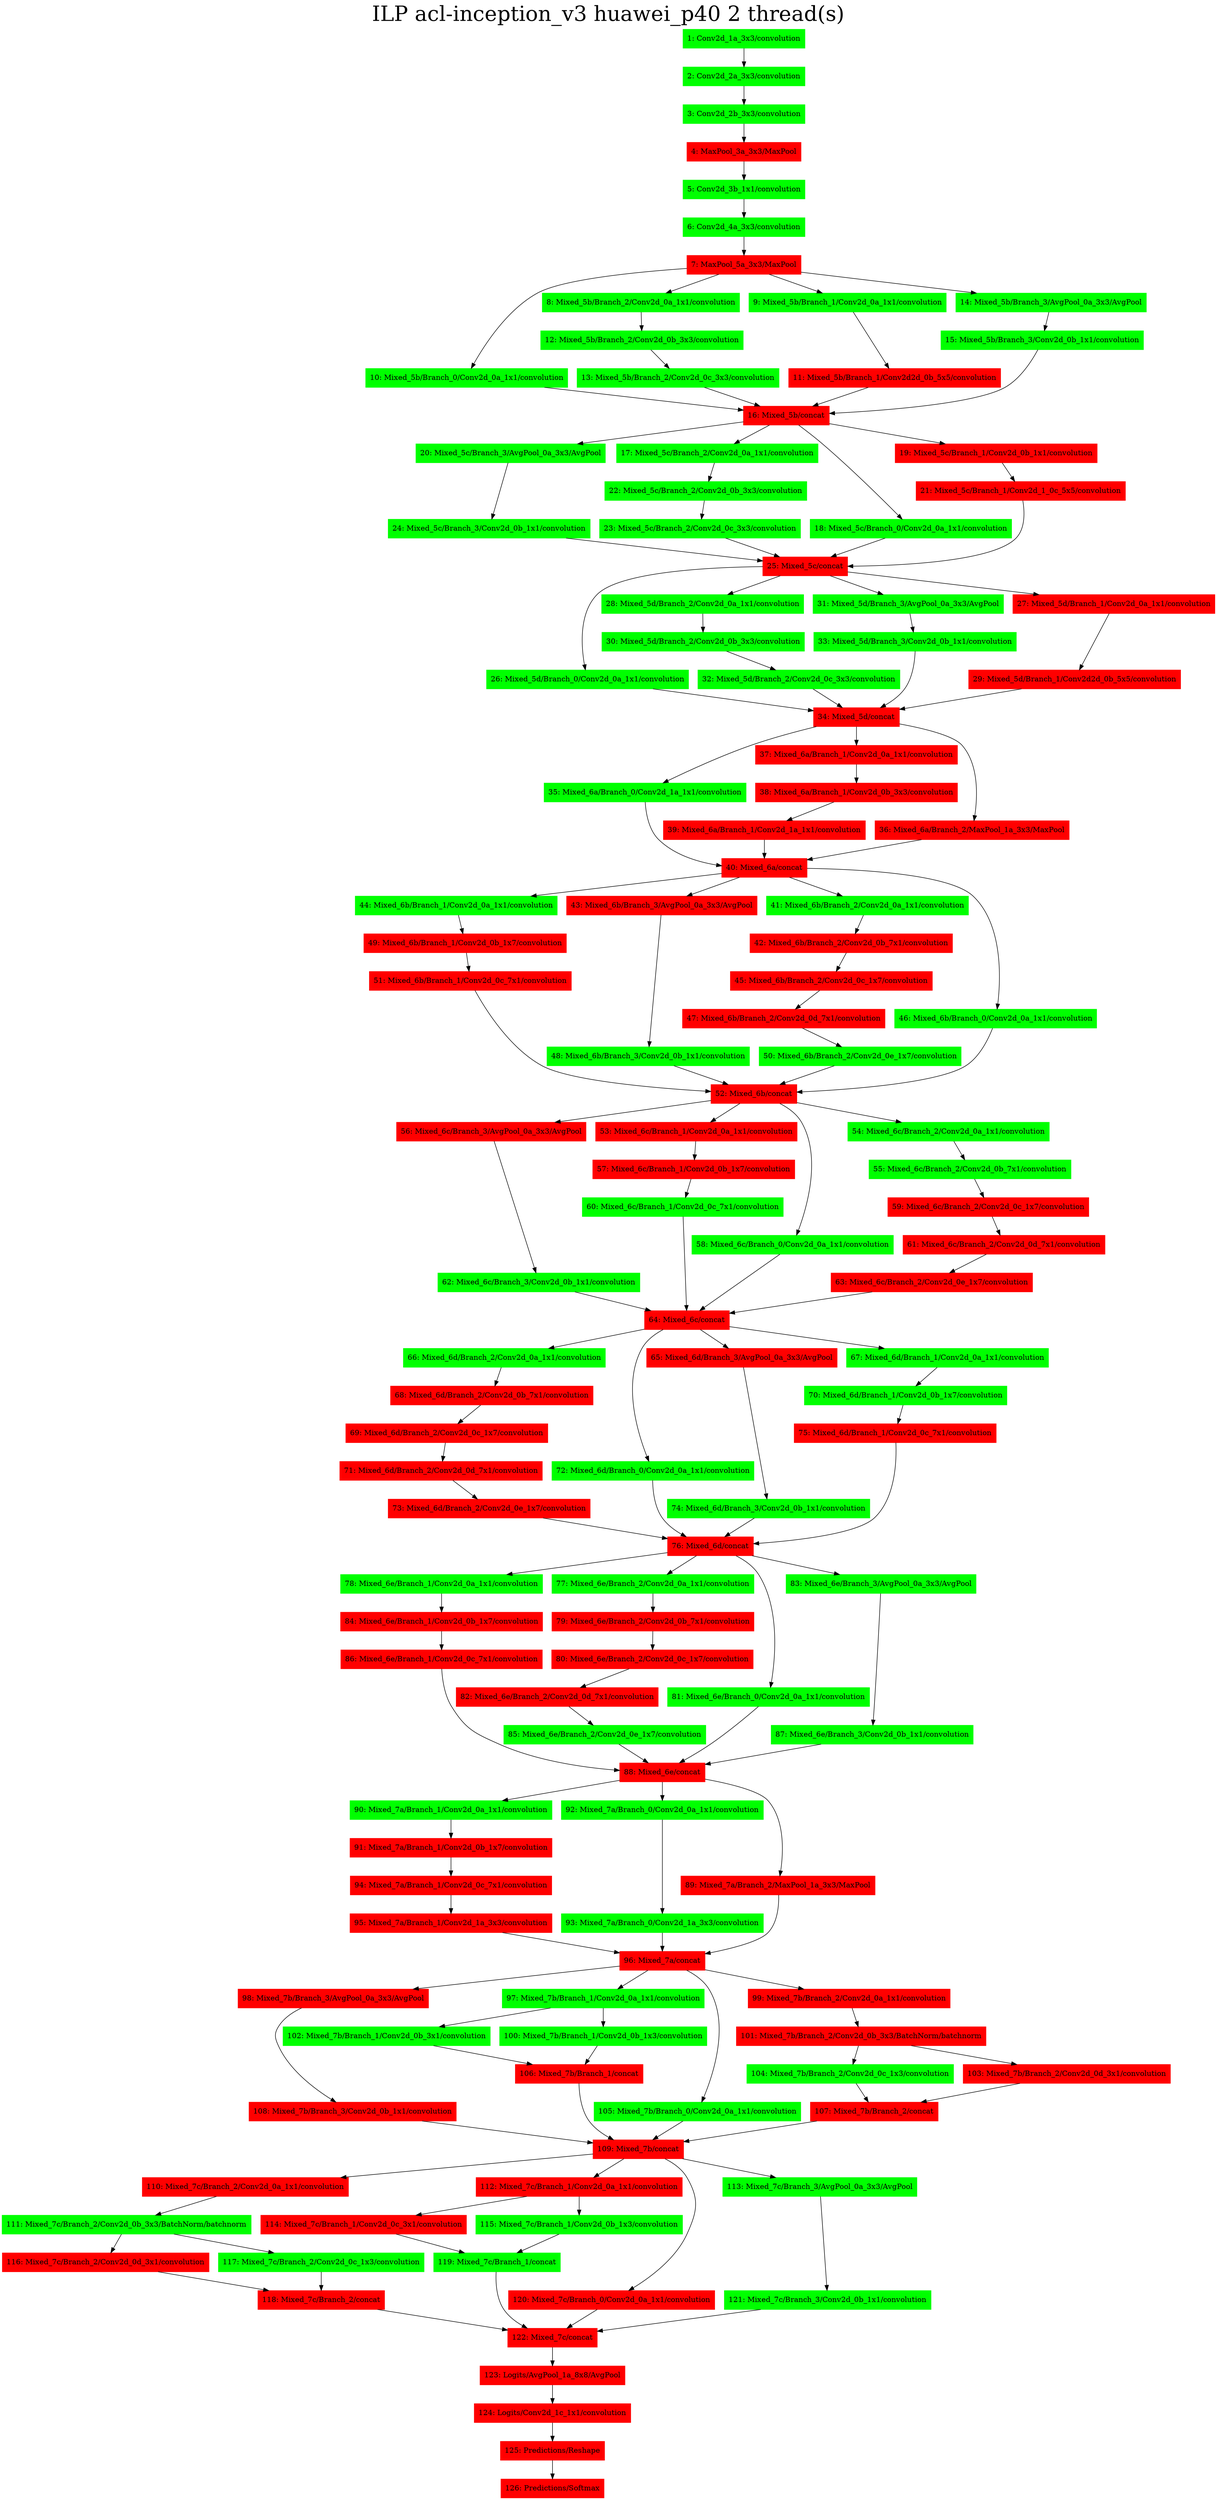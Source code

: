 digraph G {
label     = "ILP acl-inception_v3 huawei_p40 2 thread(s)"
    labelloc  =  t // t: Place the graph's title on top.
    fontsize  = 40 // Make title stand out by giving a large font size
    fontcolor = black"1: Conv2d_1a_3x3/convolution"->"2: Conv2d_2a_3x3/convolution";
"1: Conv2d_1a_3x3/convolution" [shape=box,style=filled,color=green];
"2: Conv2d_2a_3x3/convolution"->"3: Conv2d_2b_3x3/convolution";
"2: Conv2d_2a_3x3/convolution" [shape=box,style=filled,color=green];
"3: Conv2d_2b_3x3/convolution"->"4: MaxPool_3a_3x3/MaxPool";
"3: Conv2d_2b_3x3/convolution" [shape=box,style=filled,color=green];
"4: MaxPool_3a_3x3/MaxPool"->"5: Conv2d_3b_1x1/convolution";
"4: MaxPool_3a_3x3/MaxPool" [shape=box,style=filled,color=red];
"5: Conv2d_3b_1x1/convolution"->"6: Conv2d_4a_3x3/convolution";
"5: Conv2d_3b_1x1/convolution" [shape=box,style=filled,color=green];
"6: Conv2d_4a_3x3/convolution"->"7: MaxPool_5a_3x3/MaxPool";
"6: Conv2d_4a_3x3/convolution" [shape=box,style=filled,color=green];
"7: MaxPool_5a_3x3/MaxPool"->"10: Mixed_5b/Branch_0/Conv2d_0a_1x1/convolution";
"7: MaxPool_5a_3x3/MaxPool"->"8: Mixed_5b/Branch_2/Conv2d_0a_1x1/convolution";
"7: MaxPool_5a_3x3/MaxPool"->"9: Mixed_5b/Branch_1/Conv2d_0a_1x1/convolution";
"7: MaxPool_5a_3x3/MaxPool"->"14: Mixed_5b/Branch_3/AvgPool_0a_3x3/AvgPool";
"7: MaxPool_5a_3x3/MaxPool" [shape=box,style=filled,color=red];
"10: Mixed_5b/Branch_0/Conv2d_0a_1x1/convolution"->"16: Mixed_5b/concat";
"10: Mixed_5b/Branch_0/Conv2d_0a_1x1/convolution" [shape=box,style=filled,color=green];
"9: Mixed_5b/Branch_1/Conv2d_0a_1x1/convolution"->"11: Mixed_5b/Branch_1/Conv2d2d_0b_5x5/convolution";
"9: Mixed_5b/Branch_1/Conv2d_0a_1x1/convolution" [shape=box,style=filled,color=green];
"11: Mixed_5b/Branch_1/Conv2d2d_0b_5x5/convolution"->"16: Mixed_5b/concat";
"11: Mixed_5b/Branch_1/Conv2d2d_0b_5x5/convolution" [shape=box,style=filled,color=red];
"8: Mixed_5b/Branch_2/Conv2d_0a_1x1/convolution"->"12: Mixed_5b/Branch_2/Conv2d_0b_3x3/convolution";
"8: Mixed_5b/Branch_2/Conv2d_0a_1x1/convolution" [shape=box,style=filled,color=green];
"12: Mixed_5b/Branch_2/Conv2d_0b_3x3/convolution"->"13: Mixed_5b/Branch_2/Conv2d_0c_3x3/convolution";
"12: Mixed_5b/Branch_2/Conv2d_0b_3x3/convolution" [shape=box,style=filled,color=green];
"13: Mixed_5b/Branch_2/Conv2d_0c_3x3/convolution"->"16: Mixed_5b/concat";
"13: Mixed_5b/Branch_2/Conv2d_0c_3x3/convolution" [shape=box,style=filled,color=green];
"14: Mixed_5b/Branch_3/AvgPool_0a_3x3/AvgPool"->"15: Mixed_5b/Branch_3/Conv2d_0b_1x1/convolution";
"14: Mixed_5b/Branch_3/AvgPool_0a_3x3/AvgPool" [shape=box,style=filled,color=green];
"15: Mixed_5b/Branch_3/Conv2d_0b_1x1/convolution"->"16: Mixed_5b/concat";
"15: Mixed_5b/Branch_3/Conv2d_0b_1x1/convolution" [shape=box,style=filled,color=green];
"16: Mixed_5b/concat"->"20: Mixed_5c/Branch_3/AvgPool_0a_3x3/AvgPool";
"16: Mixed_5b/concat"->"17: Mixed_5c/Branch_2/Conv2d_0a_1x1/convolution";
"16: Mixed_5b/concat"->"18: Mixed_5c/Branch_0/Conv2d_0a_1x1/convolution";
"16: Mixed_5b/concat"->"19: Mixed_5c/Branch_1/Conv2d_0b_1x1/convolution";
"16: Mixed_5b/concat" [shape=box,style=filled,color=red];
"18: Mixed_5c/Branch_0/Conv2d_0a_1x1/convolution"->"25: Mixed_5c/concat";
"18: Mixed_5c/Branch_0/Conv2d_0a_1x1/convolution" [shape=box,style=filled,color=green];
"19: Mixed_5c/Branch_1/Conv2d_0b_1x1/convolution"->"21: Mixed_5c/Branch_1/Conv2d_1_0c_5x5/convolution";
"19: Mixed_5c/Branch_1/Conv2d_0b_1x1/convolution" [shape=box,style=filled,color=red];
"21: Mixed_5c/Branch_1/Conv2d_1_0c_5x5/convolution"->"25: Mixed_5c/concat";
"21: Mixed_5c/Branch_1/Conv2d_1_0c_5x5/convolution" [shape=box,style=filled,color=red];
"17: Mixed_5c/Branch_2/Conv2d_0a_1x1/convolution"->"22: Mixed_5c/Branch_2/Conv2d_0b_3x3/convolution";
"17: Mixed_5c/Branch_2/Conv2d_0a_1x1/convolution" [shape=box,style=filled,color=green];
"22: Mixed_5c/Branch_2/Conv2d_0b_3x3/convolution"->"23: Mixed_5c/Branch_2/Conv2d_0c_3x3/convolution";
"22: Mixed_5c/Branch_2/Conv2d_0b_3x3/convolution" [shape=box,style=filled,color=green];
"23: Mixed_5c/Branch_2/Conv2d_0c_3x3/convolution"->"25: Mixed_5c/concat";
"23: Mixed_5c/Branch_2/Conv2d_0c_3x3/convolution" [shape=box,style=filled,color=green];
"20: Mixed_5c/Branch_3/AvgPool_0a_3x3/AvgPool"->"24: Mixed_5c/Branch_3/Conv2d_0b_1x1/convolution";
"20: Mixed_5c/Branch_3/AvgPool_0a_3x3/AvgPool" [shape=box,style=filled,color=green];
"24: Mixed_5c/Branch_3/Conv2d_0b_1x1/convolution"->"25: Mixed_5c/concat";
"24: Mixed_5c/Branch_3/Conv2d_0b_1x1/convolution" [shape=box,style=filled,color=green];
"25: Mixed_5c/concat"->"26: Mixed_5d/Branch_0/Conv2d_0a_1x1/convolution";
"25: Mixed_5c/concat"->"28: Mixed_5d/Branch_2/Conv2d_0a_1x1/convolution";
"25: Mixed_5c/concat"->"31: Mixed_5d/Branch_3/AvgPool_0a_3x3/AvgPool";
"25: Mixed_5c/concat"->"27: Mixed_5d/Branch_1/Conv2d_0a_1x1/convolution";
"25: Mixed_5c/concat" [shape=box,style=filled,color=red];
"26: Mixed_5d/Branch_0/Conv2d_0a_1x1/convolution"->"34: Mixed_5d/concat";
"26: Mixed_5d/Branch_0/Conv2d_0a_1x1/convolution" [shape=box,style=filled,color=green];
"27: Mixed_5d/Branch_1/Conv2d_0a_1x1/convolution"->"29: Mixed_5d/Branch_1/Conv2d2d_0b_5x5/convolution";
"27: Mixed_5d/Branch_1/Conv2d_0a_1x1/convolution" [shape=box,style=filled,color=red];
"29: Mixed_5d/Branch_1/Conv2d2d_0b_5x5/convolution"->"34: Mixed_5d/concat";
"29: Mixed_5d/Branch_1/Conv2d2d_0b_5x5/convolution" [shape=box,style=filled,color=red];
"28: Mixed_5d/Branch_2/Conv2d_0a_1x1/convolution"->"30: Mixed_5d/Branch_2/Conv2d_0b_3x3/convolution";
"28: Mixed_5d/Branch_2/Conv2d_0a_1x1/convolution" [shape=box,style=filled,color=green];
"30: Mixed_5d/Branch_2/Conv2d_0b_3x3/convolution"->"32: Mixed_5d/Branch_2/Conv2d_0c_3x3/convolution";
"30: Mixed_5d/Branch_2/Conv2d_0b_3x3/convolution" [shape=box,style=filled,color=green];
"32: Mixed_5d/Branch_2/Conv2d_0c_3x3/convolution"->"34: Mixed_5d/concat";
"32: Mixed_5d/Branch_2/Conv2d_0c_3x3/convolution" [shape=box,style=filled,color=green];
"31: Mixed_5d/Branch_3/AvgPool_0a_3x3/AvgPool"->"33: Mixed_5d/Branch_3/Conv2d_0b_1x1/convolution";
"31: Mixed_5d/Branch_3/AvgPool_0a_3x3/AvgPool" [shape=box,style=filled,color=green];
"33: Mixed_5d/Branch_3/Conv2d_0b_1x1/convolution"->"34: Mixed_5d/concat";
"33: Mixed_5d/Branch_3/Conv2d_0b_1x1/convolution" [shape=box,style=filled,color=green];
"34: Mixed_5d/concat"->"35: Mixed_6a/Branch_0/Conv2d_1a_1x1/convolution";
"34: Mixed_5d/concat"->"37: Mixed_6a/Branch_1/Conv2d_0a_1x1/convolution";
"34: Mixed_5d/concat"->"36: Mixed_6a/Branch_2/MaxPool_1a_3x3/MaxPool";
"34: Mixed_5d/concat" [shape=box,style=filled,color=red];
"35: Mixed_6a/Branch_0/Conv2d_1a_1x1/convolution"->"40: Mixed_6a/concat";
"35: Mixed_6a/Branch_0/Conv2d_1a_1x1/convolution" [shape=box,style=filled,color=green];
"37: Mixed_6a/Branch_1/Conv2d_0a_1x1/convolution"->"38: Mixed_6a/Branch_1/Conv2d_0b_3x3/convolution";
"37: Mixed_6a/Branch_1/Conv2d_0a_1x1/convolution" [shape=box,style=filled,color=red];
"38: Mixed_6a/Branch_1/Conv2d_0b_3x3/convolution"->"39: Mixed_6a/Branch_1/Conv2d_1a_1x1/convolution";
"38: Mixed_6a/Branch_1/Conv2d_0b_3x3/convolution" [shape=box,style=filled,color=red];
"39: Mixed_6a/Branch_1/Conv2d_1a_1x1/convolution"->"40: Mixed_6a/concat";
"39: Mixed_6a/Branch_1/Conv2d_1a_1x1/convolution" [shape=box,style=filled,color=red];
"36: Mixed_6a/Branch_2/MaxPool_1a_3x3/MaxPool"->"40: Mixed_6a/concat";
"36: Mixed_6a/Branch_2/MaxPool_1a_3x3/MaxPool" [shape=box,style=filled,color=red];
"40: Mixed_6a/concat"->"44: Mixed_6b/Branch_1/Conv2d_0a_1x1/convolution";
"40: Mixed_6a/concat"->"43: Mixed_6b/Branch_3/AvgPool_0a_3x3/AvgPool";
"40: Mixed_6a/concat"->"41: Mixed_6b/Branch_2/Conv2d_0a_1x1/convolution";
"40: Mixed_6a/concat"->"46: Mixed_6b/Branch_0/Conv2d_0a_1x1/convolution";
"40: Mixed_6a/concat" [shape=box,style=filled,color=red];
"46: Mixed_6b/Branch_0/Conv2d_0a_1x1/convolution"->"52: Mixed_6b/concat";
"46: Mixed_6b/Branch_0/Conv2d_0a_1x1/convolution" [shape=box,style=filled,color=green];
"44: Mixed_6b/Branch_1/Conv2d_0a_1x1/convolution"->"49: Mixed_6b/Branch_1/Conv2d_0b_1x7/convolution";
"44: Mixed_6b/Branch_1/Conv2d_0a_1x1/convolution" [shape=box,style=filled,color=green];
"49: Mixed_6b/Branch_1/Conv2d_0b_1x7/convolution"->"51: Mixed_6b/Branch_1/Conv2d_0c_7x1/convolution";
"49: Mixed_6b/Branch_1/Conv2d_0b_1x7/convolution" [shape=box,style=filled,color=red];
"51: Mixed_6b/Branch_1/Conv2d_0c_7x1/convolution"->"52: Mixed_6b/concat";
"51: Mixed_6b/Branch_1/Conv2d_0c_7x1/convolution" [shape=box,style=filled,color=red];
"41: Mixed_6b/Branch_2/Conv2d_0a_1x1/convolution"->"42: Mixed_6b/Branch_2/Conv2d_0b_7x1/convolution";
"41: Mixed_6b/Branch_2/Conv2d_0a_1x1/convolution" [shape=box,style=filled,color=green];
"42: Mixed_6b/Branch_2/Conv2d_0b_7x1/convolution"->"45: Mixed_6b/Branch_2/Conv2d_0c_1x7/convolution";
"42: Mixed_6b/Branch_2/Conv2d_0b_7x1/convolution" [shape=box,style=filled,color=red];
"45: Mixed_6b/Branch_2/Conv2d_0c_1x7/convolution"->"47: Mixed_6b/Branch_2/Conv2d_0d_7x1/convolution";
"45: Mixed_6b/Branch_2/Conv2d_0c_1x7/convolution" [shape=box,style=filled,color=red];
"47: Mixed_6b/Branch_2/Conv2d_0d_7x1/convolution"->"50: Mixed_6b/Branch_2/Conv2d_0e_1x7/convolution";
"47: Mixed_6b/Branch_2/Conv2d_0d_7x1/convolution" [shape=box,style=filled,color=red];
"50: Mixed_6b/Branch_2/Conv2d_0e_1x7/convolution"->"52: Mixed_6b/concat";
"50: Mixed_6b/Branch_2/Conv2d_0e_1x7/convolution" [shape=box,style=filled,color=green];
"43: Mixed_6b/Branch_3/AvgPool_0a_3x3/AvgPool"->"48: Mixed_6b/Branch_3/Conv2d_0b_1x1/convolution";
"43: Mixed_6b/Branch_3/AvgPool_0a_3x3/AvgPool" [shape=box,style=filled,color=red];
"48: Mixed_6b/Branch_3/Conv2d_0b_1x1/convolution"->"52: Mixed_6b/concat";
"48: Mixed_6b/Branch_3/Conv2d_0b_1x1/convolution" [shape=box,style=filled,color=green];
"52: Mixed_6b/concat"->"56: Mixed_6c/Branch_3/AvgPool_0a_3x3/AvgPool";
"52: Mixed_6b/concat"->"53: Mixed_6c/Branch_1/Conv2d_0a_1x1/convolution";
"52: Mixed_6b/concat"->"58: Mixed_6c/Branch_0/Conv2d_0a_1x1/convolution";
"52: Mixed_6b/concat"->"54: Mixed_6c/Branch_2/Conv2d_0a_1x1/convolution";
"52: Mixed_6b/concat" [shape=box,style=filled,color=red];
"58: Mixed_6c/Branch_0/Conv2d_0a_1x1/convolution"->"64: Mixed_6c/concat";
"58: Mixed_6c/Branch_0/Conv2d_0a_1x1/convolution" [shape=box,style=filled,color=green];
"53: Mixed_6c/Branch_1/Conv2d_0a_1x1/convolution"->"57: Mixed_6c/Branch_1/Conv2d_0b_1x7/convolution";
"53: Mixed_6c/Branch_1/Conv2d_0a_1x1/convolution" [shape=box,style=filled,color=red];
"57: Mixed_6c/Branch_1/Conv2d_0b_1x7/convolution"->"60: Mixed_6c/Branch_1/Conv2d_0c_7x1/convolution";
"57: Mixed_6c/Branch_1/Conv2d_0b_1x7/convolution" [shape=box,style=filled,color=red];
"60: Mixed_6c/Branch_1/Conv2d_0c_7x1/convolution"->"64: Mixed_6c/concat";
"60: Mixed_6c/Branch_1/Conv2d_0c_7x1/convolution" [shape=box,style=filled,color=green];
"54: Mixed_6c/Branch_2/Conv2d_0a_1x1/convolution"->"55: Mixed_6c/Branch_2/Conv2d_0b_7x1/convolution";
"54: Mixed_6c/Branch_2/Conv2d_0a_1x1/convolution" [shape=box,style=filled,color=green];
"55: Mixed_6c/Branch_2/Conv2d_0b_7x1/convolution"->"59: Mixed_6c/Branch_2/Conv2d_0c_1x7/convolution";
"55: Mixed_6c/Branch_2/Conv2d_0b_7x1/convolution" [shape=box,style=filled,color=green];
"59: Mixed_6c/Branch_2/Conv2d_0c_1x7/convolution"->"61: Mixed_6c/Branch_2/Conv2d_0d_7x1/convolution";
"59: Mixed_6c/Branch_2/Conv2d_0c_1x7/convolution" [shape=box,style=filled,color=red];
"61: Mixed_6c/Branch_2/Conv2d_0d_7x1/convolution"->"63: Mixed_6c/Branch_2/Conv2d_0e_1x7/convolution";
"61: Mixed_6c/Branch_2/Conv2d_0d_7x1/convolution" [shape=box,style=filled,color=red];
"63: Mixed_6c/Branch_2/Conv2d_0e_1x7/convolution"->"64: Mixed_6c/concat";
"63: Mixed_6c/Branch_2/Conv2d_0e_1x7/convolution" [shape=box,style=filled,color=red];
"56: Mixed_6c/Branch_3/AvgPool_0a_3x3/AvgPool"->"62: Mixed_6c/Branch_3/Conv2d_0b_1x1/convolution";
"56: Mixed_6c/Branch_3/AvgPool_0a_3x3/AvgPool" [shape=box,style=filled,color=red];
"62: Mixed_6c/Branch_3/Conv2d_0b_1x1/convolution"->"64: Mixed_6c/concat";
"62: Mixed_6c/Branch_3/Conv2d_0b_1x1/convolution" [shape=box,style=filled,color=green];
"64: Mixed_6c/concat"->"66: Mixed_6d/Branch_2/Conv2d_0a_1x1/convolution";
"64: Mixed_6c/concat"->"72: Mixed_6d/Branch_0/Conv2d_0a_1x1/convolution";
"64: Mixed_6c/concat"->"65: Mixed_6d/Branch_3/AvgPool_0a_3x3/AvgPool";
"64: Mixed_6c/concat"->"67: Mixed_6d/Branch_1/Conv2d_0a_1x1/convolution";
"64: Mixed_6c/concat" [shape=box,style=filled,color=red];
"72: Mixed_6d/Branch_0/Conv2d_0a_1x1/convolution"->"76: Mixed_6d/concat";
"72: Mixed_6d/Branch_0/Conv2d_0a_1x1/convolution" [shape=box,style=filled,color=green];
"67: Mixed_6d/Branch_1/Conv2d_0a_1x1/convolution"->"70: Mixed_6d/Branch_1/Conv2d_0b_1x7/convolution";
"67: Mixed_6d/Branch_1/Conv2d_0a_1x1/convolution" [shape=box,style=filled,color=green];
"70: Mixed_6d/Branch_1/Conv2d_0b_1x7/convolution"->"75: Mixed_6d/Branch_1/Conv2d_0c_7x1/convolution";
"70: Mixed_6d/Branch_1/Conv2d_0b_1x7/convolution" [shape=box,style=filled,color=green];
"75: Mixed_6d/Branch_1/Conv2d_0c_7x1/convolution"->"76: Mixed_6d/concat";
"75: Mixed_6d/Branch_1/Conv2d_0c_7x1/convolution" [shape=box,style=filled,color=red];
"66: Mixed_6d/Branch_2/Conv2d_0a_1x1/convolution"->"68: Mixed_6d/Branch_2/Conv2d_0b_7x1/convolution";
"66: Mixed_6d/Branch_2/Conv2d_0a_1x1/convolution" [shape=box,style=filled,color=green];
"68: Mixed_6d/Branch_2/Conv2d_0b_7x1/convolution"->"69: Mixed_6d/Branch_2/Conv2d_0c_1x7/convolution";
"68: Mixed_6d/Branch_2/Conv2d_0b_7x1/convolution" [shape=box,style=filled,color=red];
"69: Mixed_6d/Branch_2/Conv2d_0c_1x7/convolution"->"71: Mixed_6d/Branch_2/Conv2d_0d_7x1/convolution";
"69: Mixed_6d/Branch_2/Conv2d_0c_1x7/convolution" [shape=box,style=filled,color=red];
"71: Mixed_6d/Branch_2/Conv2d_0d_7x1/convolution"->"73: Mixed_6d/Branch_2/Conv2d_0e_1x7/convolution";
"71: Mixed_6d/Branch_2/Conv2d_0d_7x1/convolution" [shape=box,style=filled,color=red];
"73: Mixed_6d/Branch_2/Conv2d_0e_1x7/convolution"->"76: Mixed_6d/concat";
"73: Mixed_6d/Branch_2/Conv2d_0e_1x7/convolution" [shape=box,style=filled,color=red];
"65: Mixed_6d/Branch_3/AvgPool_0a_3x3/AvgPool"->"74: Mixed_6d/Branch_3/Conv2d_0b_1x1/convolution";
"65: Mixed_6d/Branch_3/AvgPool_0a_3x3/AvgPool" [shape=box,style=filled,color=red];
"74: Mixed_6d/Branch_3/Conv2d_0b_1x1/convolution"->"76: Mixed_6d/concat";
"74: Mixed_6d/Branch_3/Conv2d_0b_1x1/convolution" [shape=box,style=filled,color=green];
"76: Mixed_6d/concat"->"78: Mixed_6e/Branch_1/Conv2d_0a_1x1/convolution";
"76: Mixed_6d/concat"->"77: Mixed_6e/Branch_2/Conv2d_0a_1x1/convolution";
"76: Mixed_6d/concat"->"81: Mixed_6e/Branch_0/Conv2d_0a_1x1/convolution";
"76: Mixed_6d/concat"->"83: Mixed_6e/Branch_3/AvgPool_0a_3x3/AvgPool";
"76: Mixed_6d/concat" [shape=box,style=filled,color=red];
"81: Mixed_6e/Branch_0/Conv2d_0a_1x1/convolution"->"88: Mixed_6e/concat";
"81: Mixed_6e/Branch_0/Conv2d_0a_1x1/convolution" [shape=box,style=filled,color=green];
"78: Mixed_6e/Branch_1/Conv2d_0a_1x1/convolution"->"84: Mixed_6e/Branch_1/Conv2d_0b_1x7/convolution";
"78: Mixed_6e/Branch_1/Conv2d_0a_1x1/convolution" [shape=box,style=filled,color=green];
"84: Mixed_6e/Branch_1/Conv2d_0b_1x7/convolution"->"86: Mixed_6e/Branch_1/Conv2d_0c_7x1/convolution";
"84: Mixed_6e/Branch_1/Conv2d_0b_1x7/convolution" [shape=box,style=filled,color=red];
"86: Mixed_6e/Branch_1/Conv2d_0c_7x1/convolution"->"88: Mixed_6e/concat";
"86: Mixed_6e/Branch_1/Conv2d_0c_7x1/convolution" [shape=box,style=filled,color=red];
"77: Mixed_6e/Branch_2/Conv2d_0a_1x1/convolution"->"79: Mixed_6e/Branch_2/Conv2d_0b_7x1/convolution";
"77: Mixed_6e/Branch_2/Conv2d_0a_1x1/convolution" [shape=box,style=filled,color=green];
"79: Mixed_6e/Branch_2/Conv2d_0b_7x1/convolution"->"80: Mixed_6e/Branch_2/Conv2d_0c_1x7/convolution";
"79: Mixed_6e/Branch_2/Conv2d_0b_7x1/convolution" [shape=box,style=filled,color=red];
"80: Mixed_6e/Branch_2/Conv2d_0c_1x7/convolution"->"82: Mixed_6e/Branch_2/Conv2d_0d_7x1/convolution";
"80: Mixed_6e/Branch_2/Conv2d_0c_1x7/convolution" [shape=box,style=filled,color=red];
"82: Mixed_6e/Branch_2/Conv2d_0d_7x1/convolution"->"85: Mixed_6e/Branch_2/Conv2d_0e_1x7/convolution";
"82: Mixed_6e/Branch_2/Conv2d_0d_7x1/convolution" [shape=box,style=filled,color=red];
"85: Mixed_6e/Branch_2/Conv2d_0e_1x7/convolution"->"88: Mixed_6e/concat";
"85: Mixed_6e/Branch_2/Conv2d_0e_1x7/convolution" [shape=box,style=filled,color=green];
"83: Mixed_6e/Branch_3/AvgPool_0a_3x3/AvgPool"->"87: Mixed_6e/Branch_3/Conv2d_0b_1x1/convolution";
"83: Mixed_6e/Branch_3/AvgPool_0a_3x3/AvgPool" [shape=box,style=filled,color=green];
"87: Mixed_6e/Branch_3/Conv2d_0b_1x1/convolution"->"88: Mixed_6e/concat";
"87: Mixed_6e/Branch_3/Conv2d_0b_1x1/convolution" [shape=box,style=filled,color=green];
"88: Mixed_6e/concat"->"90: Mixed_7a/Branch_1/Conv2d_0a_1x1/convolution";
"88: Mixed_6e/concat"->"92: Mixed_7a/Branch_0/Conv2d_0a_1x1/convolution";
"88: Mixed_6e/concat"->"89: Mixed_7a/Branch_2/MaxPool_1a_3x3/MaxPool";
"88: Mixed_6e/concat" [shape=box,style=filled,color=red];
"92: Mixed_7a/Branch_0/Conv2d_0a_1x1/convolution"->"93: Mixed_7a/Branch_0/Conv2d_1a_3x3/convolution";
"92: Mixed_7a/Branch_0/Conv2d_0a_1x1/convolution" [shape=box,style=filled,color=green];
"93: Mixed_7a/Branch_0/Conv2d_1a_3x3/convolution"->"96: Mixed_7a/concat";
"93: Mixed_7a/Branch_0/Conv2d_1a_3x3/convolution" [shape=box,style=filled,color=green];
"90: Mixed_7a/Branch_1/Conv2d_0a_1x1/convolution"->"91: Mixed_7a/Branch_1/Conv2d_0b_1x7/convolution";
"90: Mixed_7a/Branch_1/Conv2d_0a_1x1/convolution" [shape=box,style=filled,color=green];
"91: Mixed_7a/Branch_1/Conv2d_0b_1x7/convolution"->"94: Mixed_7a/Branch_1/Conv2d_0c_7x1/convolution";
"91: Mixed_7a/Branch_1/Conv2d_0b_1x7/convolution" [shape=box,style=filled,color=red];
"94: Mixed_7a/Branch_1/Conv2d_0c_7x1/convolution"->"95: Mixed_7a/Branch_1/Conv2d_1a_3x3/convolution";
"94: Mixed_7a/Branch_1/Conv2d_0c_7x1/convolution" [shape=box,style=filled,color=red];
"95: Mixed_7a/Branch_1/Conv2d_1a_3x3/convolution"->"96: Mixed_7a/concat";
"95: Mixed_7a/Branch_1/Conv2d_1a_3x3/convolution" [shape=box,style=filled,color=red];
"89: Mixed_7a/Branch_2/MaxPool_1a_3x3/MaxPool"->"96: Mixed_7a/concat";
"89: Mixed_7a/Branch_2/MaxPool_1a_3x3/MaxPool" [shape=box,style=filled,color=red];
"96: Mixed_7a/concat"->"98: Mixed_7b/Branch_3/AvgPool_0a_3x3/AvgPool";
"96: Mixed_7a/concat"->"97: Mixed_7b/Branch_1/Conv2d_0a_1x1/convolution";
"96: Mixed_7a/concat"->"105: Mixed_7b/Branch_0/Conv2d_0a_1x1/convolution";
"96: Mixed_7a/concat"->"99: Mixed_7b/Branch_2/Conv2d_0a_1x1/convolution";
"96: Mixed_7a/concat" [shape=box,style=filled,color=red];
"105: Mixed_7b/Branch_0/Conv2d_0a_1x1/convolution"->"109: Mixed_7b/concat";
"105: Mixed_7b/Branch_0/Conv2d_0a_1x1/convolution" [shape=box,style=filled,color=green];
"97: Mixed_7b/Branch_1/Conv2d_0a_1x1/convolution"->"102: Mixed_7b/Branch_1/Conv2d_0b_3x1/convolution";
"97: Mixed_7b/Branch_1/Conv2d_0a_1x1/convolution"->"100: Mixed_7b/Branch_1/Conv2d_0b_1x3/convolution";
"97: Mixed_7b/Branch_1/Conv2d_0a_1x1/convolution" [shape=box,style=filled,color=green];
"100: Mixed_7b/Branch_1/Conv2d_0b_1x3/convolution"->"106: Mixed_7b/Branch_1/concat";
"100: Mixed_7b/Branch_1/Conv2d_0b_1x3/convolution" [shape=box,style=filled,color=green];
"102: Mixed_7b/Branch_1/Conv2d_0b_3x1/convolution"->"106: Mixed_7b/Branch_1/concat";
"102: Mixed_7b/Branch_1/Conv2d_0b_3x1/convolution" [shape=box,style=filled,color=green];
"106: Mixed_7b/Branch_1/concat"->"109: Mixed_7b/concat";
"106: Mixed_7b/Branch_1/concat" [shape=box,style=filled,color=red];
"99: Mixed_7b/Branch_2/Conv2d_0a_1x1/convolution"->"101: Mixed_7b/Branch_2/Conv2d_0b_3x3/BatchNorm/batchnorm";
"99: Mixed_7b/Branch_2/Conv2d_0a_1x1/convolution" [shape=box,style=filled,color=red];
"101: Mixed_7b/Branch_2/Conv2d_0b_3x3/BatchNorm/batchnorm"->"104: Mixed_7b/Branch_2/Conv2d_0c_1x3/convolution";
"101: Mixed_7b/Branch_2/Conv2d_0b_3x3/BatchNorm/batchnorm"->"103: Mixed_7b/Branch_2/Conv2d_0d_3x1/convolution";
"101: Mixed_7b/Branch_2/Conv2d_0b_3x3/BatchNorm/batchnorm" [shape=box,style=filled,color=red];
"104: Mixed_7b/Branch_2/Conv2d_0c_1x3/convolution"->"107: Mixed_7b/Branch_2/concat";
"104: Mixed_7b/Branch_2/Conv2d_0c_1x3/convolution" [shape=box,style=filled,color=green];
"103: Mixed_7b/Branch_2/Conv2d_0d_3x1/convolution"->"107: Mixed_7b/Branch_2/concat";
"103: Mixed_7b/Branch_2/Conv2d_0d_3x1/convolution" [shape=box,style=filled,color=red];
"107: Mixed_7b/Branch_2/concat"->"109: Mixed_7b/concat";
"107: Mixed_7b/Branch_2/concat" [shape=box,style=filled,color=red];
"98: Mixed_7b/Branch_3/AvgPool_0a_3x3/AvgPool"->"108: Mixed_7b/Branch_3/Conv2d_0b_1x1/convolution";
"98: Mixed_7b/Branch_3/AvgPool_0a_3x3/AvgPool" [shape=box,style=filled,color=red];
"108: Mixed_7b/Branch_3/Conv2d_0b_1x1/convolution"->"109: Mixed_7b/concat";
"108: Mixed_7b/Branch_3/Conv2d_0b_1x1/convolution" [shape=box,style=filled,color=red];
"109: Mixed_7b/concat"->"110: Mixed_7c/Branch_2/Conv2d_0a_1x1/convolution";
"109: Mixed_7b/concat"->"112: Mixed_7c/Branch_1/Conv2d_0a_1x1/convolution";
"109: Mixed_7b/concat"->"120: Mixed_7c/Branch_0/Conv2d_0a_1x1/convolution";
"109: Mixed_7b/concat"->"113: Mixed_7c/Branch_3/AvgPool_0a_3x3/AvgPool";
"109: Mixed_7b/concat" [shape=box,style=filled,color=red];
"120: Mixed_7c/Branch_0/Conv2d_0a_1x1/convolution"->"122: Mixed_7c/concat";
"120: Mixed_7c/Branch_0/Conv2d_0a_1x1/convolution" [shape=box,style=filled,color=red];
"112: Mixed_7c/Branch_1/Conv2d_0a_1x1/convolution"->"114: Mixed_7c/Branch_1/Conv2d_0c_3x1/convolution";
"112: Mixed_7c/Branch_1/Conv2d_0a_1x1/convolution"->"115: Mixed_7c/Branch_1/Conv2d_0b_1x3/convolution";
"112: Mixed_7c/Branch_1/Conv2d_0a_1x1/convolution" [shape=box,style=filled,color=red];
"115: Mixed_7c/Branch_1/Conv2d_0b_1x3/convolution"->"119: Mixed_7c/Branch_1/concat";
"115: Mixed_7c/Branch_1/Conv2d_0b_1x3/convolution" [shape=box,style=filled,color=green];
"114: Mixed_7c/Branch_1/Conv2d_0c_3x1/convolution"->"119: Mixed_7c/Branch_1/concat";
"114: Mixed_7c/Branch_1/Conv2d_0c_3x1/convolution" [shape=box,style=filled,color=red];
"119: Mixed_7c/Branch_1/concat"->"122: Mixed_7c/concat";
"119: Mixed_7c/Branch_1/concat" [shape=box,style=filled,color=green];
"110: Mixed_7c/Branch_2/Conv2d_0a_1x1/convolution"->"111: Mixed_7c/Branch_2/Conv2d_0b_3x3/BatchNorm/batchnorm";
"110: Mixed_7c/Branch_2/Conv2d_0a_1x1/convolution" [shape=box,style=filled,color=red];
"111: Mixed_7c/Branch_2/Conv2d_0b_3x3/BatchNorm/batchnorm"->"116: Mixed_7c/Branch_2/Conv2d_0d_3x1/convolution";
"111: Mixed_7c/Branch_2/Conv2d_0b_3x3/BatchNorm/batchnorm"->"117: Mixed_7c/Branch_2/Conv2d_0c_1x3/convolution";
"111: Mixed_7c/Branch_2/Conv2d_0b_3x3/BatchNorm/batchnorm" [shape=box,style=filled,color=green];
"117: Mixed_7c/Branch_2/Conv2d_0c_1x3/convolution"->"118: Mixed_7c/Branch_2/concat";
"117: Mixed_7c/Branch_2/Conv2d_0c_1x3/convolution" [shape=box,style=filled,color=green];
"116: Mixed_7c/Branch_2/Conv2d_0d_3x1/convolution"->"118: Mixed_7c/Branch_2/concat";
"116: Mixed_7c/Branch_2/Conv2d_0d_3x1/convolution" [shape=box,style=filled,color=red];
"118: Mixed_7c/Branch_2/concat"->"122: Mixed_7c/concat";
"118: Mixed_7c/Branch_2/concat" [shape=box,style=filled,color=red];
"113: Mixed_7c/Branch_3/AvgPool_0a_3x3/AvgPool"->"121: Mixed_7c/Branch_3/Conv2d_0b_1x1/convolution";
"113: Mixed_7c/Branch_3/AvgPool_0a_3x3/AvgPool" [shape=box,style=filled,color=green];
"121: Mixed_7c/Branch_3/Conv2d_0b_1x1/convolution"->"122: Mixed_7c/concat";
"121: Mixed_7c/Branch_3/Conv2d_0b_1x1/convolution" [shape=box,style=filled,color=green];
"122: Mixed_7c/concat"->"123: Logits/AvgPool_1a_8x8/AvgPool";
"122: Mixed_7c/concat" [shape=box,style=filled,color=red];
"123: Logits/AvgPool_1a_8x8/AvgPool"->"124: Logits/Conv2d_1c_1x1/convolution";
"123: Logits/AvgPool_1a_8x8/AvgPool" [shape=box,style=filled,color=red];
"124: Logits/Conv2d_1c_1x1/convolution"->"125: Predictions/Reshape";
"124: Logits/Conv2d_1c_1x1/convolution" [shape=box,style=filled,color=red];
"125: Predictions/Reshape"->"126: Predictions/Softmax";
"125: Predictions/Reshape" [shape=box,style=filled,color=red];
"126: Predictions/Softmax" [shape=box,style=filled,color=red];
}